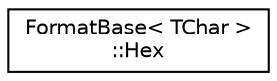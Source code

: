 digraph "Graphical Class Hierarchy"
{
  edge [fontname="Helvetica",fontsize="10",labelfontname="Helvetica",labelfontsize="10"];
  node [fontname="Helvetica",fontsize="10",shape=record];
  rankdir="LR";
  Node0 [label="FormatBase\< TChar \>\l::Hex",height=0.2,width=0.4,color="black", fillcolor="white", style="filled",URL="$structaworx_1_1lib_1_1strings_1_1FormatBase_1_1Hex.html"];
}
